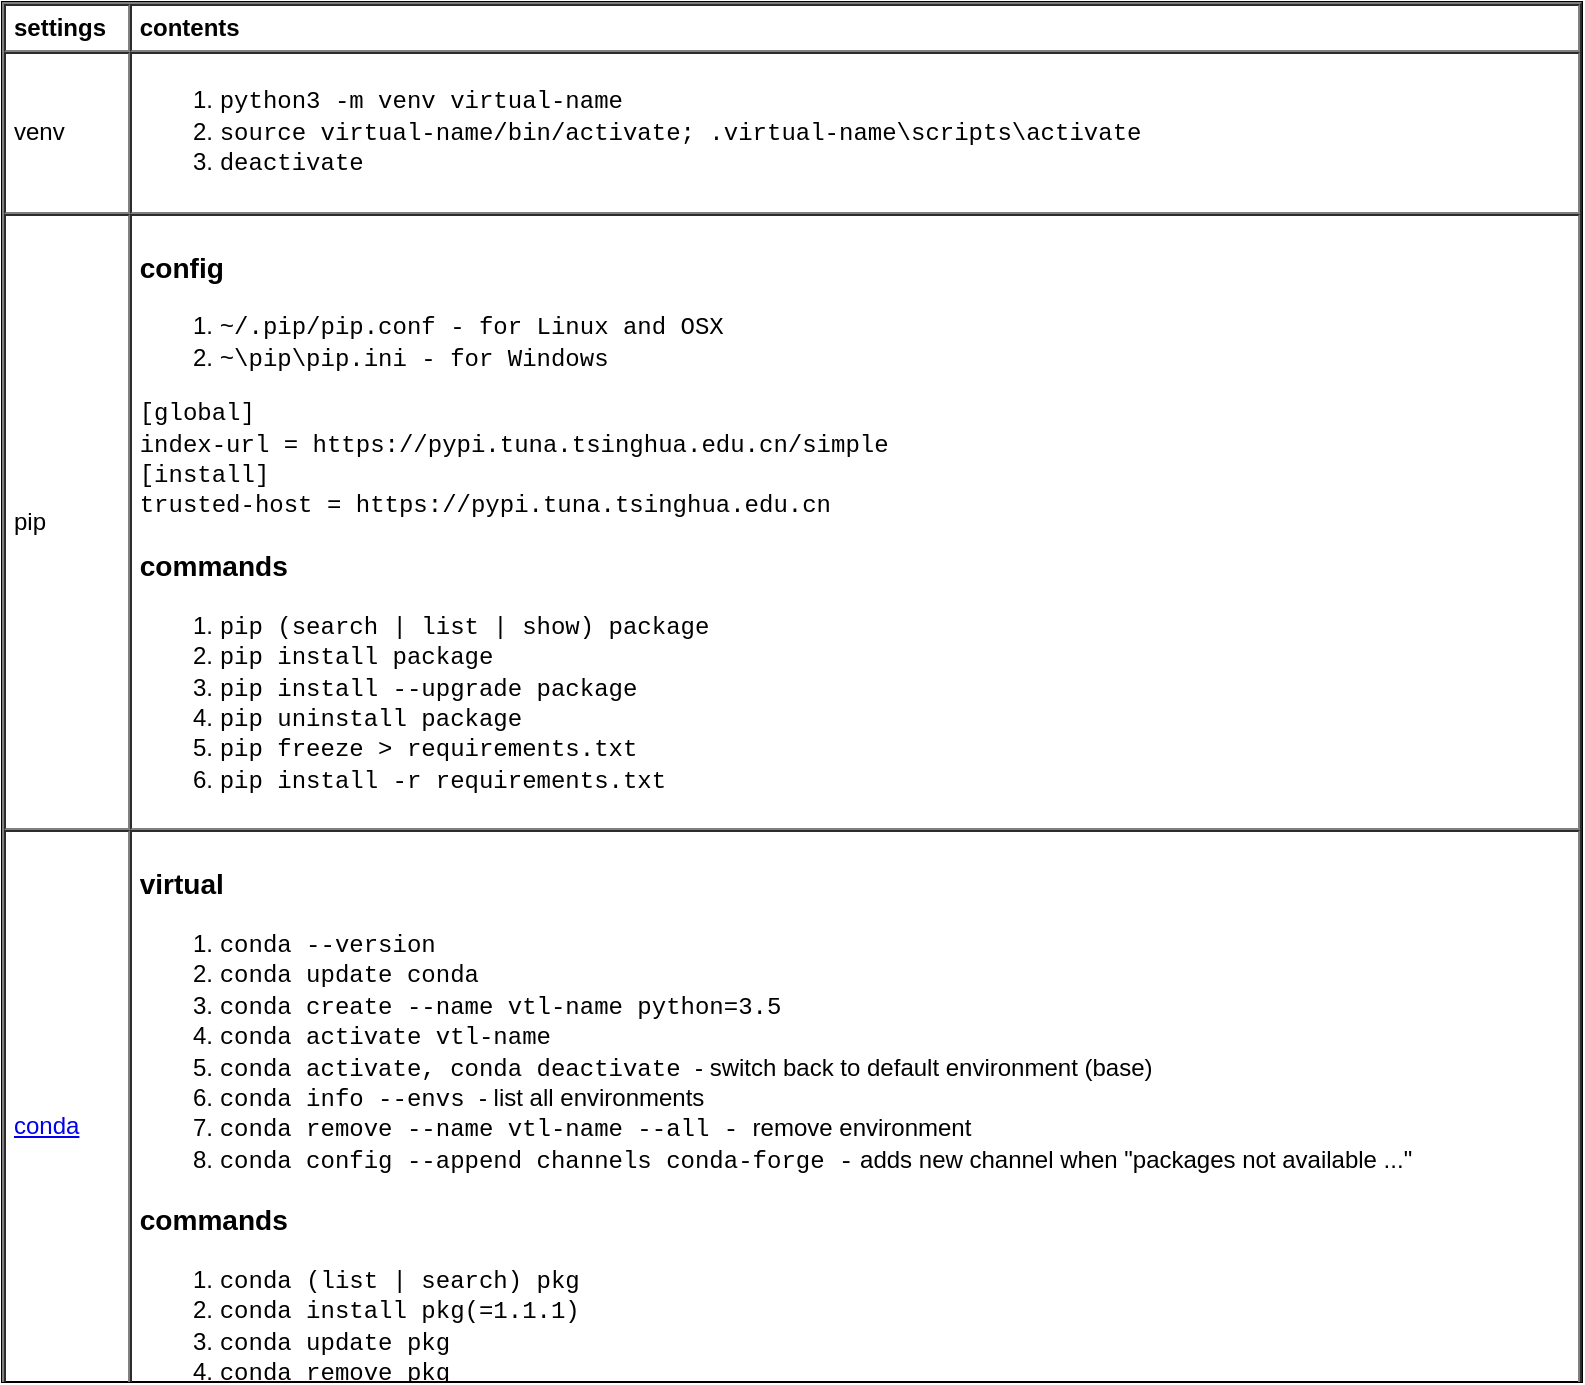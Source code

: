 <mxfile version="13.1.3" pages="5">
    <diagram id="CppiimKl54HrMkb4MtLi" name="envs">
        <mxGraphModel dx="822" dy="480" grid="1" gridSize="10" guides="1" tooltips="1" connect="1" arrows="1" fold="1" page="1" pageScale="1" pageWidth="827" pageHeight="1169" math="0" shadow="0">
            <root>
                <mxCell id="cBCK1MNRxC1xXqUHKGJP-0"/>
                <mxCell id="cBCK1MNRxC1xXqUHKGJP-1" parent="cBCK1MNRxC1xXqUHKGJP-0"/>
                <mxCell id="1e2aILGA0eNfaAmssQth-0" value="&lt;table cellpadding=&quot;4&quot; cellspacing=&quot;0&quot; border=&quot;1&quot; style=&quot;font-size: 1em ; width: 100% ; height: 100%&quot;&gt;&lt;tbody&gt;&lt;tr&gt;&lt;th&gt;settings&lt;/th&gt;&lt;th&gt;contents&lt;/th&gt;&lt;/tr&gt;&lt;tr&gt;&lt;td&gt;venv&lt;/td&gt;&lt;td&gt;&lt;ol&gt;&lt;li&gt;&lt;font face=&quot;Courier New&quot;&gt;python3 -m venv virtual-name&lt;/font&gt;&lt;/li&gt;&lt;li&gt;&lt;font face=&quot;Courier New&quot;&gt;source virtual-name/bin/activate;&amp;nbsp;.virtual-name\scripts\activate&lt;/font&gt;&lt;/li&gt;&lt;li&gt;&lt;font face=&quot;Courier New&quot;&gt;deactivate&lt;/font&gt;&lt;/li&gt;&lt;/ol&gt;&lt;/td&gt;&lt;/tr&gt;&lt;tr&gt;&lt;td&gt;pip&lt;/td&gt;&lt;td&gt;&lt;h3&gt;config&lt;/h3&gt;&lt;div&gt;&lt;ol&gt;&lt;li&gt;&lt;font face=&quot;Courier New&quot;&gt;~/.pip/pip.conf - for Linux and OSX&lt;/font&gt;&lt;/li&gt;&lt;li&gt;&lt;font face=&quot;Courier New&quot;&gt;~\pip\pip.ini - for Windows&lt;/font&gt;&lt;/li&gt;&lt;/ol&gt;&lt;div&gt;&lt;span style=&quot;font-family: &amp;#34;courier new&amp;#34;&quot;&gt;[global]&lt;/span&gt;&lt;br&gt;&lt;blockquote style=&quot;border: none ; margin: 0px 0px 0px 40px ; padding: 0px&quot;&gt;&lt;/blockquote&gt;&lt;span style=&quot;font-family: &amp;#34;courier new&amp;#34;&quot;&gt;index-url = https://pypi.tuna.tsinghua.edu.cn/simple&lt;/span&gt;&lt;br&gt;&lt;blockquote style=&quot;border: none ; margin: 0px 0px 0px 40px ; padding: 0px&quot;&gt;&lt;/blockquote&gt;&lt;span style=&quot;font-family: &amp;#34;courier new&amp;#34;&quot;&gt;[install]&lt;/span&gt;&lt;br&gt;&lt;font face=&quot;Courier New&quot;&gt;trusted-host = https://pypi.tuna.tsinghua.edu.cn&lt;/font&gt;&lt;font face=&quot;Courier New&quot;&gt;&lt;br&gt;&lt;/font&gt;&lt;/div&gt;&lt;/div&gt;&lt;h3&gt;commands&lt;/h3&gt;&lt;div&gt;&lt;ol&gt;&lt;li&gt;&lt;font face=&quot;Courier New&quot;&gt;pip (search | list | show) package&lt;/font&gt;&lt;/li&gt;&lt;li&gt;&lt;font face=&quot;Courier New&quot;&gt;pip install package&lt;/font&gt;&lt;/li&gt;&lt;li&gt;&lt;font face=&quot;Courier New&quot;&gt;pip install --upgrade package&lt;/font&gt;&lt;/li&gt;&lt;li&gt;&lt;font face=&quot;Courier New&quot;&gt;pip uninstall package&lt;/font&gt;&lt;/li&gt;&lt;li&gt;&lt;font face=&quot;Courier New&quot;&gt;pip freeze &amp;gt; requirements.txt&lt;/font&gt;&lt;/li&gt;&lt;li&gt;&lt;font face=&quot;Courier New&quot;&gt;pip install -r requirements.txt&lt;/font&gt;&lt;/li&gt;&lt;/ol&gt;&lt;/div&gt;&lt;/td&gt;&lt;/tr&gt;&lt;tr&gt;&lt;td&gt;&lt;a href=&quot;https://conda.io/projects/conda/en/latest/user-guide/getting-started.html&quot;&gt;conda&lt;/a&gt;&lt;/td&gt;&lt;td&gt;&lt;h3&gt;virtual&lt;/h3&gt;&lt;ol&gt;&lt;li&gt;&lt;font face=&quot;Courier New&quot;&gt;conda --version&lt;/font&gt;&lt;/li&gt;&lt;li&gt;&lt;font face=&quot;Courier New&quot;&gt;conda update conda&lt;/font&gt;&lt;/li&gt;&lt;li&gt;&lt;font face=&quot;Courier New&quot;&gt;conda create --name vtl-name python=3.5&lt;/font&gt;&lt;br&gt;&lt;/li&gt;&lt;li&gt;&lt;font face=&quot;Courier New&quot;&gt;conda activate vtl-name&lt;/font&gt;&lt;/li&gt;&lt;li&gt;&lt;font face=&quot;Courier New&quot;&gt;conda activate, conda deactivate&amp;nbsp;&lt;/font&gt;- switch back to default environment (base)&lt;/li&gt;&lt;li&gt;&lt;font face=&quot;Courier New&quot;&gt;conda info --envs&amp;nbsp;&lt;/font&gt;- list all environments&lt;/li&gt;&lt;li&gt;&lt;font face=&quot;Courier New&quot;&gt;conda remove --name vtl-name --all -&amp;nbsp;&lt;/font&gt;remove environment&lt;/li&gt;&lt;li&gt;&lt;font face=&quot;Courier New&quot;&gt;conda config --append channels conda-forge -&lt;/font&gt; adds new channel when &quot;packages not available ...&quot;&lt;br&gt;&lt;/li&gt;&lt;/ol&gt;&lt;h3&gt;commands&lt;/h3&gt;&lt;div&gt;&lt;ol&gt;&lt;li&gt;&lt;font face=&quot;Courier New&quot;&gt;conda (list | search) pkg&lt;/font&gt;&lt;/li&gt;&lt;li&gt;&lt;font face=&quot;Courier New&quot;&gt;conda install pkg(=1.1.1)&lt;/font&gt;&lt;/li&gt;&lt;li&gt;&lt;font face=&quot;Courier New&quot;&gt;conda update pkg&lt;/font&gt;&lt;/li&gt;&lt;li&gt;&lt;font face=&quot;Courier New&quot;&gt;conda remove pkg&lt;/font&gt;&lt;/li&gt;&lt;/ol&gt;&lt;/div&gt;&lt;/td&gt;&lt;/tr&gt;&lt;/tbody&gt;&lt;/table&gt; " style="verticalAlign=top;align=left;overflow=fill;fontSize=12;fontFamily=Helvetica;html=1" parent="cBCK1MNRxC1xXqUHKGJP-1" vertex="1">
                    <mxGeometry x="20" y="10" width="790" height="690" as="geometry"/>
                </mxCell>
            </root>
        </mxGraphModel>
    </diagram>
    <diagram id="kd-X-27hpmRIkXkmFjoS" name="jupyter">
        &#xa;        &#xa;        &#xa;        
        <mxGraphModel dx="629" dy="480" grid="1" gridSize="10" guides="1" tooltips="1" connect="1" arrows="1" fold="1" page="1" pageScale="1" pageWidth="827" pageHeight="1169" math="0" shadow="0">
            &#xa;            &#xa;            &#xa;            
            <root>
                &#xa;                &#xa;                &#xa;                
                <mxCell id="vGBgGHMAZZWVsRmm8oDl-0"/>
                &#xa;                &#xa;                &#xa;                
                <mxCell id="vGBgGHMAZZWVsRmm8oDl-1" parent="vGBgGHMAZZWVsRmm8oDl-0"/>
                &#xa;                &#xa;                &#xa;                
                <mxCell id="jqAs-koHLZxqdoI4_4-a-0" value="&lt;table cellpadding=&quot;4&quot; cellspacing=&quot;0&quot; border=&quot;1&quot; style=&quot;font-size: 1em ; width: 100% ; height: 100%&quot;&gt;&lt;tbody&gt;&lt;tr&gt;&lt;th&gt;settings&lt;/th&gt;&lt;th&gt;contents&lt;/th&gt;&lt;/tr&gt;&lt;tr&gt;&lt;td&gt;packages&lt;/td&gt;&lt;td&gt;&lt;ol&gt;&lt;li&gt;&lt;font face=&quot;Courier New&quot;&gt;ipython&lt;/font&gt;&lt;/li&gt;&lt;li&gt;&lt;font face=&quot;Courier New&quot;&gt;line_profiler&lt;/font&gt;&lt;/li&gt;&lt;li&gt;&lt;font face=&quot;Courier New&quot;&gt;numpy&lt;/font&gt;&lt;/li&gt;&lt;li&gt;&lt;font face=&quot;Courier New&quot;&gt;matplotlib&lt;/font&gt;&lt;/li&gt;&lt;li&gt;&lt;font face=&quot;Courier New&quot;&gt;pandas&lt;/font&gt;&lt;/li&gt;&lt;li&gt;&lt;font face=&quot;Courier New&quot;&gt;jupyter&lt;/font&gt;&lt;/li&gt;&lt;li&gt;&lt;font face=&quot;Courier New&quot;&gt;scipy&lt;/font&gt;&lt;/li&gt;&lt;li&gt;&lt;font face=&quot;Courier New&quot;&gt;scikit-learn&lt;/font&gt;&lt;/li&gt;&lt;li&gt;&lt;font face=&quot;Courier New&quot;&gt;seaborn&lt;/font&gt;&lt;/li&gt;&lt;li&gt;&lt;font face=&quot;Courier New&quot;&gt;tensorflow&lt;/font&gt;&lt;/li&gt;&lt;li&gt;&lt;font face=&quot;Courier New&quot;&gt;keras&lt;/font&gt;&lt;/li&gt;&lt;/ol&gt;&lt;/td&gt;&lt;/tr&gt;&lt;tr&gt;&lt;td&gt;environment&lt;/td&gt;&lt;td&gt;&lt;font face=&quot;Courier New&quot;&gt;export IPYTHONDIR=~/.ipython - default value&lt;br&gt;export MPLCONFIGDIR=~/.config/matplotlib - default value&lt;br&gt;export JUPYTER_CONFIG_DIR=~/.jupyter - default value&lt;/font&gt;&lt;/td&gt;&lt;/tr&gt;&lt;tr&gt;&lt;td&gt;ipython&lt;/td&gt;&lt;td&gt;&lt;h3&gt;commands&lt;/h3&gt;&lt;ol&gt;&lt;li&gt;&lt;font face=&quot;Courier New&quot;&gt;ipython profile create &amp;lt;name&amp;gt; - &lt;/font&gt;create configuration file under &lt;font face=&quot;Courier New&quot;&gt;$IPYTHONDIR&amp;nbsp;&lt;/font&gt;&lt;/li&gt;&lt;li&gt;&lt;span style=&quot;font-family: &amp;#34;courier new&amp;#34; ; font-size: 1em&quot;&gt;ipython profile locate&lt;/span&gt;&lt;br&gt;&lt;/li&gt;&lt;li&gt;&lt;font face=&quot;Courier New&quot;&gt;ipython profile list&lt;/font&gt;&lt;/li&gt;&lt;/ol&gt;&lt;h3&gt;config&lt;/h3&gt;&lt;h4&gt;&lt;font face=&quot;Courier New&quot;&gt;1. ${IPYTHONDIR}/profile_default/ipython_config.py&lt;/font&gt;&lt;/h4&gt;&lt;div&gt;&lt;font face=&quot;Courier New&quot;&gt;c.InteractiveShellApp.extensions = [&quot;line_profiler&quot;]&lt;br&gt;&lt;/font&gt;&lt;/div&gt;&lt;div&gt;&lt;font face=&quot;Courier New&quot;&gt;c.InteractiveShellApp.exec_lines = [&lt;br&gt;&lt;/font&gt;&lt;/div&gt;&lt;div&gt;&lt;font face=&quot;Courier New&quot;&gt;import numpy as np&lt;/font&gt;&lt;/div&gt;&lt;div&gt;&lt;font face=&quot;Courier New&quot;&gt;import pandas as pd&lt;/font&gt;&lt;/div&gt;&lt;div&gt;&lt;font face=&quot;Courier New&quot;&gt;]&lt;/font&gt;&lt;/div&gt;&lt;/td&gt;&lt;/tr&gt;&lt;tr&gt;&lt;td&gt;matplotlib&lt;/td&gt;&lt;td&gt;&lt;h3&gt;font install&lt;/h3&gt;&lt;h4&gt;1. system&lt;/h4&gt;&lt;div&gt;&lt;font face=&quot;Courier New&quot;&gt;mkdir -p /usr/share/fonts/STSong&amp;nbsp;&lt;/font&gt;&lt;/div&gt;&lt;div&gt;&lt;font face=&quot;Courier New&quot;&gt;mv STSONG.ttf /usr/share/fonts/STSong&lt;/font&gt;&lt;/div&gt;&lt;div&gt;&lt;font face=&quot;Courier New&quot;&gt;mkfontscale&amp;nbsp;&lt;/font&gt;&lt;/div&gt;&lt;div&gt;&lt;font face=&quot;Courier New&quot;&gt;mkfontdir&amp;nbsp;&lt;/font&gt;&lt;/div&gt;&lt;div&gt;&lt;font face=&quot;Courier New&quot;&gt;fc-cache -fv&lt;/font&gt;&lt;br&gt;&lt;/div&gt;&lt;h3&gt;2. matplotlib&lt;/h3&gt;&lt;div&gt;&lt;font face=&quot;Courier New&quot;&gt;cp STSONG.ttf site-packages/matplotlib/mpl-data/fonts/ttf&lt;br&gt;&lt;/font&gt;&lt;/div&gt;&lt;div&gt;&lt;font face=&quot;Courier New&quot;&gt;rm -rf ${MPLCONFIGDIR}/{fontList.json,tex.cache}&lt;/font&gt;&lt;/div&gt;&lt;div&gt;&lt;font face=&quot;Courier New&quot; style=&quot;font-size: 1em&quot;&gt;rm -rf ~/.cache/matplotlib - &lt;/font&gt;&lt;span style=&quot;font-size: 1em&quot;&gt;if exists&lt;/span&gt;&lt;br&gt;&lt;/div&gt;&lt;h3&gt;config&lt;/h3&gt;&lt;h4&gt;&lt;font face=&quot;Courier New&quot;&gt;1.&amp;nbsp;${MPLCONFIGDIR}/matplotlibrc&lt;/font&gt;&lt;/h4&gt;&lt;div&gt;&lt;font face=&quot;Courier New&quot;&gt;font.family: STSong&lt;/font&gt;&lt;/div&gt;&lt;div&gt;&lt;font face=&quot;Courier New&quot;&gt;axes.unicode_minus: False&lt;br&gt;&lt;/font&gt;&lt;/div&gt;&lt;/td&gt;&lt;/tr&gt;&lt;tr&gt;&lt;td&gt;jupyter&lt;/td&gt;&lt;td&gt;&lt;h3&gt;commands&lt;/h3&gt;&lt;div&gt;&lt;ol&gt;&lt;li&gt;&lt;font face=&quot;Courier New&quot;&gt;juypter notebook --generate-config - &lt;/font&gt;generates config file under &lt;font face=&quot;Courier New&quot;&gt;${JUPYTER_CONFIG_DIR}&lt;/font&gt;&lt;/li&gt;&lt;li&gt;&lt;font face=&quot;Courier New&quot;&gt;jupyter notebook --no-browser --port=5000 --ip=0.0.0.0 - &lt;/font&gt;default port 8888&lt;br&gt;&lt;/li&gt;&lt;li&gt;&lt;font face=&quot;Courier New&quot;&gt;jupyter notebook password -&amp;nbsp;&lt;/font&gt;&lt;font face=&quot;Courier New&quot;&gt;&amp;nbsp;&lt;/font&gt;sets jupyter login password, or use the following 4 method&lt;/li&gt;&lt;li&gt;&lt;font face=&quot;Courier New&quot;&gt;python -c &quot;from notebook.auth import passwd; print(passwd('jupyter'))&quot;&lt;/font&gt;&lt;br&gt;&lt;/li&gt;&lt;/ol&gt;&lt;h3&gt;config&lt;/h3&gt;&lt;/div&gt;&lt;h4&gt;&lt;font face=&quot;Courier New&quot;&gt;1.&amp;nbsp;&lt;span style=&quot;font-size: 1em&quot;&gt;${JUPYTER_CONFIG_DIR}/&lt;/span&gt;&lt;span&gt;jupyter_notebook_config.py&lt;/span&gt;&lt;/font&gt;&lt;/h4&gt;&lt;div&gt;&lt;div style=&quot;font-family: &amp;#34;courier new&amp;#34;&quot;&gt;import os&amp;nbsp; &amp;nbsp; &amp;nbsp; &amp;nbsp; &amp;nbsp; &amp;nbsp; &amp;nbsp; &amp;nbsp; &amp;nbsp; &amp;nbsp; &amp;nbsp; &amp;nbsp; &amp;nbsp; &amp;nbsp; &amp;nbsp; &amp;nbsp; &amp;nbsp; &amp;nbsp; &amp;nbsp; &amp;nbsp; &amp;nbsp; &amp;nbsp; &amp;nbsp; &amp;nbsp; &amp;nbsp; &amp;nbsp; &amp;nbsp; &amp;nbsp; &amp;nbsp; &amp;nbsp; &amp;nbsp; &amp;nbsp; &amp;nbsp; &amp;nbsp; &amp;nbsp; &amp;nbsp; &amp;nbsp; &amp;nbsp; &amp;nbsp; &amp;nbsp; &amp;nbsp;&lt;/div&gt;&lt;div style=&quot;font-family: &amp;#34;courier new&amp;#34;&quot;&gt;import sys&amp;nbsp; &amp;nbsp; &amp;nbsp; &amp;nbsp; &amp;nbsp; &amp;nbsp; &amp;nbsp; &amp;nbsp; &amp;nbsp; &amp;nbsp; &amp;nbsp; &amp;nbsp; &amp;nbsp; &amp;nbsp; &amp;nbsp; &amp;nbsp; &amp;nbsp; &amp;nbsp; &amp;nbsp; &amp;nbsp; &amp;nbsp; &amp;nbsp; &amp;nbsp; &amp;nbsp; &amp;nbsp; &amp;nbsp; &amp;nbsp; &amp;nbsp; &amp;nbsp; &amp;nbsp; &amp;nbsp; &amp;nbsp; &amp;nbsp; &amp;nbsp; &amp;nbsp; &amp;nbsp; &amp;nbsp; &amp;nbsp; &amp;nbsp; &amp;nbsp;&amp;nbsp;&lt;/div&gt;&lt;div style=&quot;font-family: &amp;#34;courier new&amp;#34;&quot;&gt;&amp;nbsp; &amp;nbsp; &amp;nbsp; &amp;nbsp; &amp;nbsp; &amp;nbsp; &amp;nbsp; &amp;nbsp; &amp;nbsp; &amp;nbsp; &amp;nbsp; &amp;nbsp; &amp;nbsp; &amp;nbsp; &amp;nbsp; &amp;nbsp; &amp;nbsp; &amp;nbsp; &amp;nbsp; &amp;nbsp; &amp;nbsp; &amp;nbsp; &amp;nbsp; &amp;nbsp; &amp;nbsp; &amp;nbsp; &amp;nbsp; &amp;nbsp; &amp;nbsp; &amp;nbsp; &amp;nbsp; &amp;nbsp; &amp;nbsp; &amp;nbsp; &amp;nbsp; &amp;nbsp; &amp;nbsp; &amp;nbsp; &amp;nbsp; &amp;nbsp; &amp;nbsp; &amp;nbsp; &amp;nbsp; &amp;nbsp; &amp;nbsp;&amp;nbsp;&lt;/div&gt;&lt;div style=&quot;font-family: &amp;#34;courier new&amp;#34;&quot;&gt;#&amp;nbsp; for Mac, set browser value definitely;&amp;nbsp;&lt;span style=&quot;font-size: 1em&quot;&gt;otherwise jupyter will not open browser automatically&amp;nbsp; &amp;nbsp; &amp;nbsp; &amp;nbsp; &amp;nbsp; &amp;nbsp; &amp;nbsp; &amp;nbsp; &amp;nbsp; &amp;nbsp; &amp;nbsp; &amp;nbsp; &amp;nbsp; &amp;nbsp; &amp;nbsp; &amp;nbsp; &amp;nbsp;&lt;/span&gt;&lt;/div&gt;&lt;div style=&quot;font-family: &amp;#34;courier new&amp;#34;&quot;&gt;if sys.platform == &quot;darwin&quot;:&amp;nbsp; &amp;nbsp; &amp;nbsp; &amp;nbsp; &amp;nbsp; &amp;nbsp; &amp;nbsp; &amp;nbsp; &amp;nbsp; &amp;nbsp; &amp;nbsp; &amp;nbsp; &amp;nbsp; &amp;nbsp; &amp;nbsp; &amp;nbsp; &amp;nbsp; &amp;nbsp; &amp;nbsp; &amp;nbsp; &amp;nbsp; &amp;nbsp; &amp;nbsp; &amp;nbsp; &amp;nbsp; &amp;nbsp; &amp;nbsp; &amp;nbsp; &amp;nbsp; &amp;nbsp; &amp;nbsp;&amp;nbsp;&lt;/div&gt;&lt;div style=&quot;font-family: &amp;#34;courier new&amp;#34;&quot;&gt;&amp;nbsp; &amp;nbsp; c.NotebookApp.browser = &quot;Safari&quot;&lt;/div&gt;&lt;div style=&quot;font-family: &amp;#34;courier new&amp;#34;&quot;&gt;&amp;nbsp; &amp;nbsp; &amp;nbsp; &amp;nbsp; &amp;nbsp; &amp;nbsp; &amp;nbsp; &amp;nbsp; &amp;nbsp; &amp;nbsp; &amp;nbsp; &amp;nbsp; &amp;nbsp; &amp;nbsp; &amp;nbsp; &amp;nbsp; &amp;nbsp; &amp;nbsp; &amp;nbsp; &amp;nbsp; &amp;nbsp; &amp;nbsp; &amp;nbsp; &amp;nbsp; &amp;nbsp; &amp;nbsp;&amp;nbsp;&lt;/div&gt;&lt;div style=&quot;font-family: &amp;#34;courier new&amp;#34;&quot;&gt;c.NotebookApp.notebook_dir = &quot;/server/proj/py-lrn&quot;&lt;/div&gt;&lt;div style=&quot;font-family: &amp;#34;courier new&amp;#34;&quot;&gt;&lt;span style=&quot;font-size: 1em&quot;&gt;#c.NotebookApp.password = &quot;sha1:9e799b2236aa:01085662782c7813128637089192f836901b196d&quot;&lt;/span&gt;&lt;br&gt;&lt;/div&gt;&lt;div style=&quot;font-family: &amp;#34;courier new&amp;#34;&quot;&gt;&lt;br&gt;&lt;/div&gt;&lt;h3&gt;2.&amp;nbsp;&lt;font face=&quot;Courier New&quot;&gt;ipython-notebook.service&lt;/font&gt;&lt;/h3&gt;&lt;div&gt;&lt;div&gt;&lt;font face=&quot;Courier New&quot;&gt;#&amp;nbsp;&lt;/font&gt;&lt;span&gt;&lt;font face=&quot;Courier New&quot;&gt;/usr/lib/systemd/system/ipython-notebook.service&lt;/font&gt;&lt;/span&gt;&lt;/div&gt;&lt;div&gt;&lt;font face=&quot;Courier New&quot;&gt;[Unit]&lt;/font&gt;&lt;/div&gt;&lt;div&gt;&lt;font face=&quot;Courier New&quot;&gt;Description=Jupyter Notebook Server&lt;/font&gt;&lt;/div&gt;&lt;div&gt;&lt;font face=&quot;Courier New&quot;&gt;&lt;br&gt;&lt;/font&gt;&lt;/div&gt;&lt;div&gt;&lt;font face=&quot;Courier New&quot;&gt;[Service]&lt;/font&gt;&lt;/div&gt;&lt;div&gt;&lt;font face=&quot;Courier New&quot;&gt;Type=simple&lt;/font&gt;&lt;/div&gt;&lt;div&gt;&lt;font face=&quot;Courier New&quot;&gt;Environment=&quot;LD_LIBRARY_PATH=$LD_LIBRARY_PATH:/usr/local/lib&quot;&lt;/font&gt;&lt;/div&gt;&lt;div&gt;&lt;font face=&quot;Courier New&quot;&gt;Environment=&quot;PATH=/usr/local/bin:/usr/bin:$PATH&quot;&lt;/font&gt;&lt;/div&gt;&lt;div&gt;&lt;span style=&quot;font-family: &amp;#34;courier new&amp;#34; ; font-size: 1em&quot;&gt;ExecStart=/server/proj/.env/py-lrn/bin/jupyter notebook --ip=0.0.0.0 --no-browser&amp;nbsp; &amp;nbsp; &amp;nbsp; &amp;nbsp; &amp;nbsp; &amp;nbsp; &amp;nbsp; &amp;nbsp; &amp;nbsp; &amp;nbsp; &amp;nbsp; &amp;nbsp; &amp;nbsp; &amp;nbsp; &amp;nbsp; &amp;nbsp; &amp;nbsp; &amp;nbsp; &amp;nbsp; &amp;nbsp; &amp;nbsp; &amp;nbsp; &amp;nbsp; &amp;nbsp; &amp;nbsp; &amp;nbsp;&lt;/span&gt;&lt;br&gt;&lt;/div&gt;&lt;div&gt;&lt;font face=&quot;Courier New&quot;&gt;User=yang&lt;/font&gt;&lt;/div&gt;&lt;div&gt;&lt;font face=&quot;Courier New&quot;&gt;Group=yang&lt;/font&gt;&lt;/div&gt;&lt;div&gt;&lt;font face=&quot;Courier New&quot;&gt;&lt;br&gt;&lt;/font&gt;&lt;/div&gt;&lt;div&gt;&lt;font face=&quot;Courier New&quot;&gt;[Install]&lt;/font&gt;&lt;/div&gt;&lt;div&gt;&lt;font face=&quot;Courier New&quot;&gt;WantedBy=multi-user.target&lt;/font&gt;&lt;/div&gt;&lt;/div&gt;&lt;div style=&quot;font-family: &amp;#34;courier new&amp;#34;&quot;&gt;&lt;br&gt;&lt;/div&gt;&lt;/div&gt;&lt;/td&gt;&lt;/tr&gt;&lt;/tbody&gt;&lt;/table&gt; " style="verticalAlign=top;align=left;overflow=fill;fontSize=12;fontFamily=Helvetica;html=1" parent="vGBgGHMAZZWVsRmm8oDl-1" vertex="1">
                    &#xa;                    &#xa;                    &#xa;                    
                    <mxGeometry x="20" y="10" width="800" height="1490" as="geometry"/>
                    &#xa;                    &#xa;                &#xa;                
                </mxCell>
                &#xa;                &#xa;            &#xa;            
            </root>
            &#xa;            &#xa;        &#xa;        
        </mxGraphModel>
        &#xa;        &#xa;    &#xa;    
    </diagram>
    <diagram id="oO5ik2dgjUzaUumrPrOO" name="base">
        &#xa;        &#xa;        &#xa;        
        <mxGraphModel dx="629" dy="480" grid="1" gridSize="10" guides="1" tooltips="1" connect="1" arrows="1" fold="1" page="1" pageScale="1" pageWidth="827" pageHeight="1169" math="0" shadow="0">
            &#xa;            &#xa;            &#xa;            
            <root>
                &#xa;                &#xa;                &#xa;                
                <mxCell id="E_lD1YyarEx3l_IE5Qs4-0"/>
                &#xa;                &#xa;                &#xa;                
                <mxCell id="E_lD1YyarEx3l_IE5Qs4-1" parent="E_lD1YyarEx3l_IE5Qs4-0"/>
                &#xa;                &#xa;                &#xa;                
                <mxCell id="E_lD1YyarEx3l_IE5Qs4-2" value="&lt;table cellpadding=&quot;4&quot; cellspacing=&quot;0&quot; border=&quot;1&quot; style=&quot;font-size: 1em ; width: 100% ; height: 100%&quot;&gt;&lt;tbody&gt;&lt;tr&gt;&lt;th&gt;functions&lt;/th&gt;&lt;th&gt;notes&lt;/th&gt;&lt;/tr&gt;&lt;tr&gt;&lt;td&gt;basic&lt;/td&gt;&lt;td&gt;&lt;ol&gt;&lt;li&gt;&lt;font face=&quot;Courier New&quot;&gt;id()&lt;/font&gt;&lt;/li&gt;&lt;li&gt;&lt;font face=&quot;Courier New&quot;&gt;type()&lt;/font&gt;&lt;/li&gt;&lt;li&gt;&lt;font face=&quot;Courier New&quot;&gt;repr()&lt;/font&gt;&lt;/li&gt;&lt;li&gt;&lt;font face=&quot;Courier New&quot;&gt;str()&lt;/font&gt;&lt;/li&gt;&lt;li&gt;&lt;font face=&quot;Courier New&quot;&gt;dir()&lt;/font&gt;&lt;/li&gt;&lt;li&gt;&lt;font face=&quot;Courier New&quot;&gt;getattr()&lt;/font&gt;&lt;/li&gt;&lt;li&gt;&lt;font face=&quot;Courier New&quot;&gt;isinstance(): isinstance(True, int) =&amp;gt; True&lt;/font&gt;&lt;/li&gt;&lt;li&gt;&lt;font face=&quot;Courier New&quot;&gt;issubclass()&lt;/font&gt;&lt;/li&gt;&lt;li&gt;&lt;font face=&quot;Courier New&quot;&gt;class.__mro__ &lt;/font&gt;&lt;/li&gt;&lt;li&gt;&lt;font face=&quot;Courier New&quot;&gt;class.mro()&lt;/font&gt;&lt;/li&gt;&lt;li&gt;&lt;font face=&quot;Courier New&quot;&gt;class.__bases__ &lt;/font&gt;&lt;/li&gt;&lt;li&gt;&lt;font face=&quot;Courier New&quot;&gt;sys.getsizeof() - &lt;/font&gt;return the size of objects in bytes &lt;/li&gt;&lt;li&gt;&lt;font face=&quot;Courier New&quot;&gt;os.path.abspath(__file__) &lt;/font&gt;&lt;/li&gt;&lt;li&gt;&lt;font face=&quot;Courier New&quot;&gt;os.path.dirname()&lt;/font&gt;&lt;/li&gt;&lt;li&gt;&lt;font face=&quot;Courier New&quot;&gt;os.path.join()&lt;/font&gt;&lt;/li&gt;&lt;li&gt;&lt;font face=&quot;Courier New&quot;&gt;&quot;.&quot;.join()&lt;/font&gt;&lt;/li&gt;&lt;/ol&gt;&lt;/td&gt;&lt;/tr&gt;&lt;tr&gt;&lt;td&gt;False value&lt;/td&gt;&lt;td&gt;&lt;div&gt;&lt;font face=&quot;Courier New&quot;&gt;&lt;br&gt;&lt;/font&gt;&lt;/div&gt;&lt;ol&gt;&lt;li&gt;&lt;font face=&quot;Courier New&quot;&gt;0; 0.0; 0j&lt;/font&gt;&lt;/li&gt;&lt;li&gt;&lt;font face=&quot;Courier New&quot;&gt;&quot;&quot;&lt;/font&gt;&lt;/li&gt;&lt;li&gt;&lt;font face=&quot;Courier New&quot;&gt;False&lt;/font&gt;&lt;/li&gt;&lt;li&gt;&lt;font face=&quot;Courier New&quot;&gt;[]&lt;/font&gt;&lt;/li&gt;&lt;li&gt;&lt;font face=&quot;Courier New&quot;&gt;()&lt;/font&gt;&lt;/li&gt;&lt;li&gt;&lt;font face=&quot;Courier New&quot;&gt;{}&lt;/font&gt;&lt;/li&gt;&lt;li&gt;&lt;font face=&quot;Courier New&quot;&gt;None&lt;/font&gt;&lt;/li&gt;&lt;/ol&gt;&lt;/td&gt;&lt;/tr&gt;&lt;/tbody&gt;&lt;/table&gt; " style="verticalAlign=top;align=left;overflow=fill;fontSize=12;fontFamily=Helvetica;html=1" parent="E_lD1YyarEx3l_IE5Qs4-1" vertex="1">
                    &#xa;                    &#xa;                    &#xa;                    
                    <mxGeometry x="30" y="50" width="450" height="490" as="geometry"/>
                    &#xa;                    &#xa;                &#xa;                
                </mxCell>
                &#xa;                &#xa;            &#xa;            
            </root>
            &#xa;            &#xa;        &#xa;        
        </mxGraphModel>
        &#xa;        &#xa;    &#xa;    
    </diagram>
    <diagram id="pkRIOWLQjdbOFaUVDesV" name="db">
        &#xa;        &#xa;        &#xa;        
        <mxGraphModel dx="629" dy="480" grid="1" gridSize="10" guides="1" tooltips="1" connect="1" arrows="1" fold="1" page="1" pageScale="1" pageWidth="827" pageHeight="1169" math="0" shadow="0">
            &#xa;            &#xa;            &#xa;            
            <root>
                &#xa;                &#xa;                &#xa;                
                <mxCell id="vlL5MvciL2pP799zOfHA-0"/>
                &#xa;                &#xa;                &#xa;                
                <mxCell id="vlL5MvciL2pP799zOfHA-1" parent="vlL5MvciL2pP799zOfHA-0"/>
                &#xa;                &#xa;                &#xa;                
                <mxCell id="anLUWzV4gdDXxF_3hHiv-0" value="&lt;table cellpadding=&quot;4&quot; cellspacing=&quot;0&quot; border=&quot;1&quot; style=&quot;font-size: 1em ; width: 100% ; height: 100%&quot;&gt;&lt;tbody&gt;&lt;tr&gt;&lt;th&gt;Db&lt;/th&gt;&lt;th&gt;Package&lt;/th&gt;&lt;/tr&gt;&lt;tr&gt;&lt;td&gt;mysql&lt;/td&gt;&lt;td&gt;&lt;h3&gt;mysqlclient&lt;/h3&gt;&lt;/td&gt;&lt;/tr&gt;&lt;tr&gt;&lt;td&gt;postgresql&lt;/td&gt;&lt;td&gt;&lt;h3&gt;psycopg2-binary&lt;/h3&gt;&lt;/td&gt;&lt;/tr&gt;&lt;tr&gt;&lt;td&gt;sqlserver&lt;/td&gt;&lt;td&gt;&lt;h3&gt;pymssql&lt;/h3&gt;&lt;h3&gt;dependencies&lt;/h3&gt;&lt;div&gt;&lt;font face=&quot;Courier New&quot;&gt;yum install&amp;nbsp;freetds-devel&amp;nbsp;unixODBC-devel&lt;/font&gt;&lt;/div&gt;&lt;div&gt;&lt;font face=&quot;Courier New&quot;&gt;export C_INCLUDE_PATH=/usr/include&lt;br&gt;&lt;/font&gt;&lt;/div&gt;&lt;div&gt;&lt;ol&gt;&lt;li&gt;&lt;font face=&quot;Courier New&quot;&gt;freetds-devel- &lt;/font&gt;for &lt;font face=&quot;Courier New&quot;&gt;sqlfont.h&lt;br&gt;&lt;/font&gt;&lt;/li&gt;&lt;li&gt;&lt;font face=&quot;Courier New&quot;&gt;unixODBC-devel - &lt;/font&gt;for &lt;font face=&quot;Courier New&quot;&gt;sql.h&lt;br&gt;&lt;/font&gt;&lt;/li&gt;&lt;li&gt;&lt;font face=&quot;Courier New&quot;&gt;C_INCLUDE_PATH - &lt;/font&gt;find &lt;font face=&quot;Courier New&quot;&gt;sql.h&lt;/font&gt;, or other path for head files&lt;br&gt;&lt;/li&gt;&lt;/ol&gt;&lt;/div&gt;&lt;/td&gt;&lt;/tr&gt;&lt;tr&gt;&lt;td&gt;hive&lt;/td&gt;&lt;td&gt;&lt;h3&gt;pyhive[hive]&lt;/h3&gt;&lt;h3&gt;dependencies&lt;/h3&gt;&lt;div&gt;&lt;font face=&quot;Courier New&quot;&gt;yum install cyrus-sasl-devel&amp;nbsp;cyrus-sasl-plain&amp;nbsp;&lt;/font&gt;&lt;span&gt;&lt;font face=&quot;Courier New&quot;&gt;thrift-sasl&lt;/font&gt;&lt;/span&gt;&lt;br&gt;&lt;/div&gt;&lt;div&gt;&lt;ol&gt;&lt;li&gt;&lt;font face=&quot;Courier New&quot;&gt;thrift-sasl - &lt;/font&gt;when meets &quot;TSaslClientTransport' object has no attribute 'readAll'&quot;&lt;br&gt;&lt;/li&gt;&lt;/ol&gt;&lt;/div&gt;&lt;/td&gt;&lt;/tr&gt;&lt;tr&gt;&lt;td&gt;SQLAlchemy&lt;/td&gt;&lt;td&gt;&lt;h3&gt;connection string&lt;/h3&gt;&lt;div&gt;&lt;font face=&quot;Courier New&quot;&gt;prefix://username:password@host:port/databasename?parameter=value&lt;/font&gt;&lt;/div&gt;&lt;h4&gt;prefix&lt;/h4&gt;&lt;div&gt;&lt;ol&gt;&lt;li&gt;&lt;font face=&quot;Courier New&quot;&gt;postgresql+psycopg2 - &lt;/font&gt;postgresql&lt;br&gt;&lt;/li&gt;&lt;li&gt;&lt;font face=&quot;Courier New&quot;&gt;mysql - &lt;/font&gt;mysql&lt;/li&gt;&lt;li&gt;&lt;font face=&quot;Courier New&quot;&gt;mssql+pymssq - &lt;/font&gt;sqlserver&lt;br&gt;&lt;/li&gt;&lt;/ol&gt;&lt;h4&gt;parameter&lt;/h4&gt;&lt;/div&gt;&lt;div&gt;&lt;ol&gt;&lt;li&gt;&lt;font face=&quot;Courier New&quot;&gt;charset=utf8 -&lt;/font&gt;&amp;nbsp;for mysql specifies encoding&lt;br&gt;&lt;/li&gt;&lt;/ol&gt;&lt;/div&gt;&lt;/td&gt;&lt;/tr&gt;&lt;/tbody&gt;&lt;/table&gt; " style="verticalAlign=top;align=left;overflow=fill;fontSize=12;fontFamily=Helvetica;html=1" vertex="1" parent="vlL5MvciL2pP799zOfHA-1">
                    &#xa;                    &#xa;                    &#xa;                    
                    <mxGeometry x="10" y="10" width="720" height="720" as="geometry"/>
                    &#xa;                    &#xa;                &#xa;                
                </mxCell>
                &#xa;                &#xa;            &#xa;            
            </root>
            &#xa;            &#xa;        &#xa;        
        </mxGraphModel>
        &#xa;        &#xa;    &#xa;    
    </diagram>
    <diagram id="_El7k1EOV9T-uXvAMhDj" name="packages">
        &#xa;        &#xa;        &#xa;        
        <mxGraphModel dx="629" dy="480" grid="1" gridSize="10" guides="1" tooltips="1" connect="1" arrows="1" fold="1" page="1" pageScale="1" pageWidth="827" pageHeight="1169" math="0" shadow="0">
            &#xa;            &#xa;            &#xa;            
            <root>
                &#xa;                &#xa;                &#xa;                
                <mxCell id="vKEUba6q0JigRjRWASb1-0"/>
                &#xa;                &#xa;                &#xa;                
                <mxCell id="vKEUba6q0JigRjRWASb1-1" parent="vKEUba6q0JigRjRWASb1-0"/>
                &#xa;                &#xa;                &#xa;                
                <mxCell id="yvMjEhH-0kmtY-j-1BoZ-0" value="&lt;table cellpadding=&quot;4&quot; cellspacing=&quot;0&quot; border=&quot;1&quot; style=&quot;font-size: 1em ; width: 100% ; height: 100%&quot;&gt;&lt;tbody&gt;&lt;tr&gt;&lt;th&gt;packages&lt;/th&gt;&lt;th&gt;notes&lt;/th&gt;&lt;/tr&gt;&lt;tr&gt;&lt;td&gt;http.server&lt;/td&gt;&lt;td&gt;&lt;font face=&quot;Courier New&quot;&gt;python -m http.server 8888&lt;/font&gt;&lt;/td&gt;&lt;/tr&gt;&lt;/tbody&gt;&lt;/table&gt; " style="verticalAlign=top;align=left;overflow=fill;fontSize=12;fontFamily=Helvetica;html=1" parent="vKEUba6q0JigRjRWASb1-1" vertex="1">
                    &#xa;                    &#xa;                    &#xa;                    
                    <mxGeometry x="40" y="30" width="430" height="70" as="geometry"/>
                    &#xa;                    &#xa;                &#xa;                
                </mxCell>
                &#xa;                &#xa;            &#xa;            
            </root>
            &#xa;            &#xa;        &#xa;        
        </mxGraphModel>
        &#xa;        &#xa;    &#xa;    
    </diagram>
</mxfile>